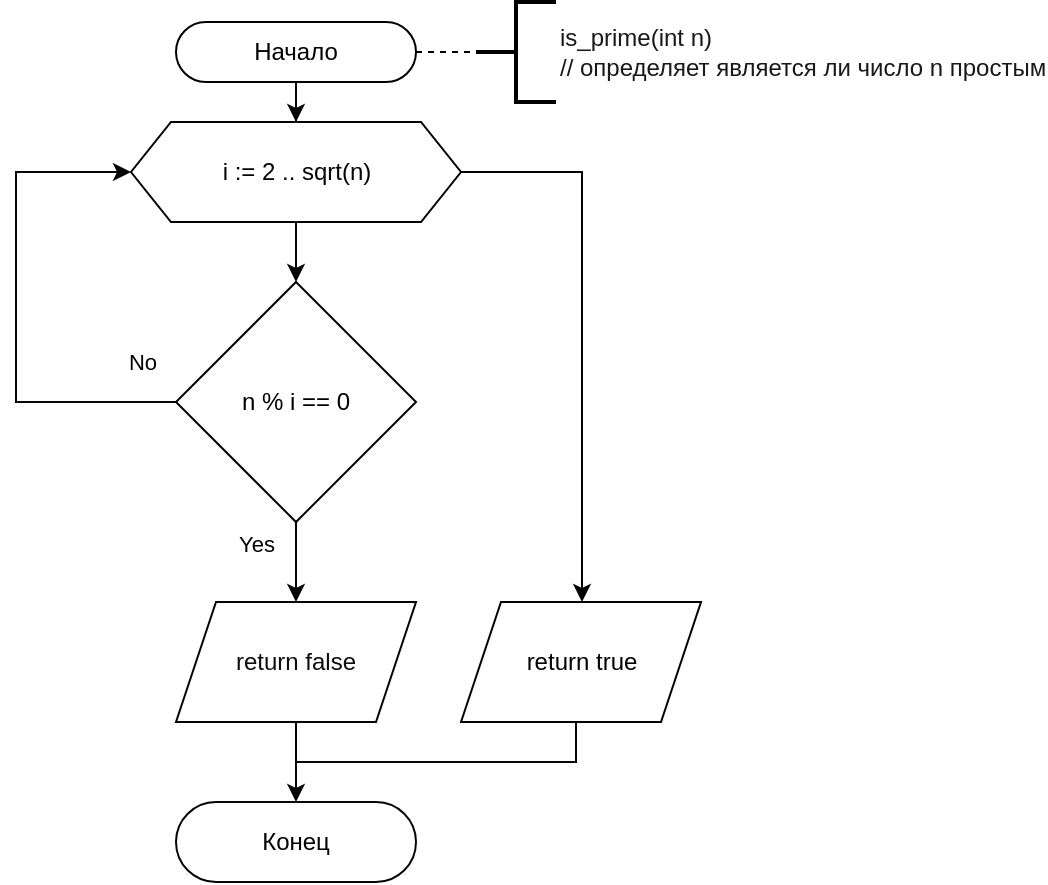 <mxfile version="22.0.3" type="device">
  <diagram id="C5RBs43oDa-KdzZeNtuy" name="Page-1">
    <mxGraphModel dx="503" dy="705" grid="1" gridSize="10" guides="1" tooltips="1" connect="1" arrows="1" fold="1" page="1" pageScale="1" pageWidth="827" pageHeight="1169" background="#ffffff" math="0" shadow="0">
      <root>
        <mxCell id="WIyWlLk6GJQsqaUBKTNV-0" />
        <mxCell id="WIyWlLk6GJQsqaUBKTNV-1" parent="WIyWlLk6GJQsqaUBKTNV-0" />
        <mxCell id="Qi15xtnJ09Df0GoSAWtn-13" style="edgeStyle=orthogonalEdgeStyle;rounded=0;orthogonalLoop=1;jettySize=auto;html=1;entryX=0.5;entryY=0;entryDx=0;entryDy=0;strokeColor=#050505;" parent="WIyWlLk6GJQsqaUBKTNV-1" source="WIyWlLk6GJQsqaUBKTNV-3" target="Qi15xtnJ09Df0GoSAWtn-4" edge="1">
          <mxGeometry relative="1" as="geometry" />
        </mxCell>
        <mxCell id="WIyWlLk6GJQsqaUBKTNV-3" value="&lt;font color=&quot;#000000&quot;&gt;Начало&lt;/font&gt;" style="rounded=1;whiteSpace=wrap;html=1;fontSize=12;glass=0;strokeWidth=1;shadow=0;arcSize=50;strokeColor=#000000;fillColor=none;" parent="WIyWlLk6GJQsqaUBKTNV-1" vertex="1">
          <mxGeometry x="160" y="80" width="120" height="30" as="geometry" />
        </mxCell>
        <mxCell id="Qi15xtnJ09Df0GoSAWtn-0" value="&lt;font color=&quot;#191919&quot;&gt;is_prime(int n)&lt;br&gt;// определяет является ли число n простым&lt;/font&gt;" style="strokeWidth=2;html=1;shape=mxgraph.flowchart.annotation_2;align=left;labelPosition=right;pointerEvents=1;strokeColor=#000000;" parent="WIyWlLk6GJQsqaUBKTNV-1" vertex="1">
          <mxGeometry x="310" y="70" width="40" height="50" as="geometry" />
        </mxCell>
        <mxCell id="Qi15xtnJ09Df0GoSAWtn-6" style="edgeStyle=orthogonalEdgeStyle;rounded=0;orthogonalLoop=1;jettySize=auto;html=1;entryX=0.5;entryY=0;entryDx=0;entryDy=0;strokeColor=#050505;" parent="WIyWlLk6GJQsqaUBKTNV-1" source="Qi15xtnJ09Df0GoSAWtn-4" target="Qi15xtnJ09Df0GoSAWtn-5" edge="1">
          <mxGeometry relative="1" as="geometry" />
        </mxCell>
        <mxCell id="rvBpZOWKtdbVdG37Z7W6-2" style="edgeStyle=orthogonalEdgeStyle;rounded=0;orthogonalLoop=1;jettySize=auto;html=1;strokeColor=#000000;" edge="1" parent="WIyWlLk6GJQsqaUBKTNV-1" source="Qi15xtnJ09Df0GoSAWtn-4" target="Qi15xtnJ09Df0GoSAWtn-12">
          <mxGeometry relative="1" as="geometry">
            <Array as="points">
              <mxPoint x="363" y="155" />
            </Array>
          </mxGeometry>
        </mxCell>
        <mxCell id="Qi15xtnJ09Df0GoSAWtn-4" value="&lt;font color=&quot;#050505&quot;&gt;i := 2 .. sqrt(n)&lt;/font&gt;" style="shape=hexagon;perimeter=hexagonPerimeter2;whiteSpace=wrap;html=1;fixedSize=1;strokeColor=#000000;fillColor=none;" parent="WIyWlLk6GJQsqaUBKTNV-1" vertex="1">
          <mxGeometry x="137.5" y="130" width="165" height="50" as="geometry" />
        </mxCell>
        <mxCell id="Qi15xtnJ09Df0GoSAWtn-10" style="edgeStyle=orthogonalEdgeStyle;rounded=0;orthogonalLoop=1;jettySize=auto;html=1;entryX=0.5;entryY=0;entryDx=0;entryDy=0;strokeColor=#050505;" parent="WIyWlLk6GJQsqaUBKTNV-1" source="Qi15xtnJ09Df0GoSAWtn-5" target="Qi15xtnJ09Df0GoSAWtn-9" edge="1">
          <mxGeometry relative="1" as="geometry" />
        </mxCell>
        <mxCell id="Qi15xtnJ09Df0GoSAWtn-11" value="&lt;font&gt;Yes&lt;/font&gt;" style="edgeLabel;html=1;align=center;verticalAlign=middle;resizable=0;points=[];fontColor=#030303;labelBackgroundColor=none;" parent="Qi15xtnJ09Df0GoSAWtn-10" vertex="1" connectable="0">
          <mxGeometry x="-0.44" y="-2" relative="1" as="geometry">
            <mxPoint x="-18" as="offset" />
          </mxGeometry>
        </mxCell>
        <mxCell id="Qi15xtnJ09Df0GoSAWtn-14" style="edgeStyle=orthogonalEdgeStyle;rounded=0;orthogonalLoop=1;jettySize=auto;html=1;entryX=0;entryY=0.5;entryDx=0;entryDy=0;exitX=0;exitY=0.5;exitDx=0;exitDy=0;strokeColor=#050505;" parent="WIyWlLk6GJQsqaUBKTNV-1" source="Qi15xtnJ09Df0GoSAWtn-5" target="Qi15xtnJ09Df0GoSAWtn-4" edge="1">
          <mxGeometry relative="1" as="geometry">
            <Array as="points">
              <mxPoint x="80" y="270" />
              <mxPoint x="80" y="155" />
            </Array>
          </mxGeometry>
        </mxCell>
        <mxCell id="Qi15xtnJ09Df0GoSAWtn-15" value="No" style="edgeLabel;html=1;align=center;verticalAlign=middle;resizable=0;points=[];fontColor=#000000;labelBackgroundColor=none;" parent="Qi15xtnJ09Df0GoSAWtn-14" vertex="1" connectable="0">
          <mxGeometry x="-0.737" y="3" relative="1" as="geometry">
            <mxPoint x="16" y="-23" as="offset" />
          </mxGeometry>
        </mxCell>
        <mxCell id="Qi15xtnJ09Df0GoSAWtn-5" value="&lt;font color=&quot;#000000&quot;&gt;n % i == 0&lt;/font&gt;" style="rhombus;whiteSpace=wrap;html=1;strokeColor=#000000;fillColor=none;" parent="WIyWlLk6GJQsqaUBKTNV-1" vertex="1">
          <mxGeometry x="160" y="210" width="120" height="120" as="geometry" />
        </mxCell>
        <mxCell id="rvBpZOWKtdbVdG37Z7W6-1" style="edgeStyle=orthogonalEdgeStyle;rounded=0;orthogonalLoop=1;jettySize=auto;html=1;strokeColor=#000000;endArrow=none;endFill=0;" edge="1" parent="WIyWlLk6GJQsqaUBKTNV-1" source="Qi15xtnJ09Df0GoSAWtn-9">
          <mxGeometry relative="1" as="geometry">
            <mxPoint x="220" y="450" as="targetPoint" />
          </mxGeometry>
        </mxCell>
        <mxCell id="Qi15xtnJ09Df0GoSAWtn-9" value="&lt;font color=&quot;#0d0d0d&quot;&gt;return false&lt;/font&gt;" style="shape=parallelogram;perimeter=parallelogramPerimeter;whiteSpace=wrap;html=1;fixedSize=1;strokeColor=#030303;fillColor=none;" parent="WIyWlLk6GJQsqaUBKTNV-1" vertex="1">
          <mxGeometry x="160" y="370" width="120" height="60" as="geometry" />
        </mxCell>
        <mxCell id="Qi15xtnJ09Df0GoSAWtn-19" style="edgeStyle=orthogonalEdgeStyle;rounded=0;orthogonalLoop=1;jettySize=auto;html=1;strokeColor=#050505;entryX=0.5;entryY=0;entryDx=0;entryDy=0;" parent="WIyWlLk6GJQsqaUBKTNV-1" source="Qi15xtnJ09Df0GoSAWtn-12" target="Qi15xtnJ09Df0GoSAWtn-17" edge="1">
          <mxGeometry relative="1" as="geometry">
            <mxPoint x="220" y="620" as="targetPoint" />
            <Array as="points">
              <mxPoint x="360" y="450" />
              <mxPoint x="220" y="450" />
            </Array>
          </mxGeometry>
        </mxCell>
        <mxCell id="Qi15xtnJ09Df0GoSAWtn-12" value="&lt;font color=&quot;#000000&quot;&gt;return true&lt;/font&gt;" style="shape=parallelogram;perimeter=parallelogramPerimeter;whiteSpace=wrap;html=1;fixedSize=1;strokeColor=#000000;fillColor=none;" parent="WIyWlLk6GJQsqaUBKTNV-1" vertex="1">
          <mxGeometry x="302.5" y="370" width="120" height="60" as="geometry" />
        </mxCell>
        <mxCell id="Qi15xtnJ09Df0GoSAWtn-17" value="&lt;font color=&quot;#000000&quot;&gt;Конец&lt;/font&gt;" style="rounded=1;whiteSpace=wrap;html=1;fontSize=12;glass=0;strokeWidth=1;shadow=0;arcSize=50;strokeColor=#050505;fillColor=none;" parent="WIyWlLk6GJQsqaUBKTNV-1" vertex="1">
          <mxGeometry x="160" y="470" width="120" height="40" as="geometry" />
        </mxCell>
        <mxCell id="rvBpZOWKtdbVdG37Z7W6-0" style="edgeStyle=orthogonalEdgeStyle;rounded=0;orthogonalLoop=1;jettySize=auto;html=1;exitX=1;exitY=0.5;exitDx=0;exitDy=0;entryX=0.237;entryY=0.487;entryDx=0;entryDy=0;entryPerimeter=0;strokeColor=#000000;dashed=1;endArrow=none;endFill=0;" edge="1" parent="WIyWlLk6GJQsqaUBKTNV-1" source="WIyWlLk6GJQsqaUBKTNV-3" target="Qi15xtnJ09Df0GoSAWtn-0">
          <mxGeometry relative="1" as="geometry" />
        </mxCell>
      </root>
    </mxGraphModel>
  </diagram>
</mxfile>
